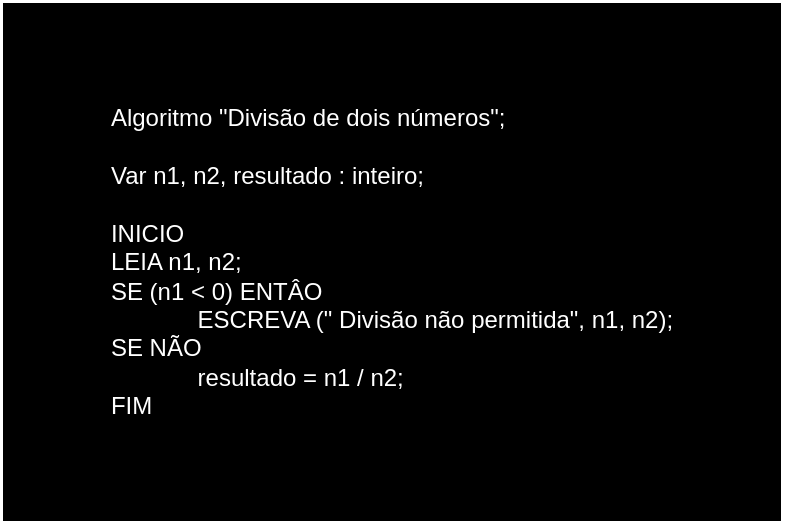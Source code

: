 <mxfile version="21.2.2" type="google">
  <diagram name="Página-1" id="GZs_lFfb3rxmXhTEnVJY">
    <mxGraphModel grid="1" page="1" gridSize="10" guides="1" tooltips="1" connect="1" arrows="1" fold="1" pageScale="1" pageWidth="827" pageHeight="1169" math="0" shadow="0">
      <root>
        <mxCell id="0" />
        <mxCell id="1" parent="0" />
        <mxCell id="XKpVRD6Km1nX05GTDom3-1" value="&lt;div style=&quot;text-align: left;&quot;&gt;&lt;span style=&quot;background-color: initial;&quot;&gt;&lt;font color=&quot;#ffffff&quot;&gt;Algoritmo &quot;Divisão de dois números&quot;;&lt;/font&gt;&lt;/span&gt;&lt;/div&gt;&lt;div style=&quot;text-align: left;&quot;&gt;&lt;font color=&quot;#ffffff&quot;&gt;&lt;br&gt;&lt;/font&gt;&lt;/div&gt;&lt;div style=&quot;text-align: left;&quot;&gt;&lt;span style=&quot;background-color: initial;&quot;&gt;&lt;font color=&quot;#ffffff&quot;&gt;Var n1, n2, resultado : inteiro;&lt;/font&gt;&lt;/span&gt;&lt;/div&gt;&lt;div style=&quot;text-align: left;&quot;&gt;&lt;font color=&quot;#ffffff&quot;&gt;&lt;br&gt;&lt;/font&gt;&lt;/div&gt;&lt;div style=&quot;text-align: left;&quot;&gt;&lt;span style=&quot;background-color: initial;&quot;&gt;&lt;font color=&quot;#ffffff&quot;&gt;INICIO&lt;/font&gt;&lt;/span&gt;&lt;/div&gt;&lt;div style=&quot;text-align: left;&quot;&gt;&lt;span style=&quot;background-color: initial;&quot;&gt;&lt;font color=&quot;#ffffff&quot;&gt;LEIA n1, n2;&lt;/font&gt;&lt;/span&gt;&lt;/div&gt;&lt;div style=&quot;text-align: left;&quot;&gt;&lt;span style=&quot;background-color: initial;&quot;&gt;&lt;font color=&quot;#ffffff&quot;&gt;SE (n1 &amp;lt; 0) ENTÂO&lt;/font&gt;&lt;/span&gt;&lt;/div&gt;&lt;div style=&quot;text-align: right;&quot;&gt;&lt;font color=&quot;#ffffff&quot;&gt;&lt;span style=&quot;background-color: initial;&quot;&gt;&amp;nbsp; &amp;nbsp; &amp;nbsp; &amp;nbsp; &amp;nbsp; &amp;nbsp; &amp;nbsp;ESCREVA (&quot;&lt;/span&gt;&lt;span style=&quot;background-color: initial;&quot;&gt;	&lt;/span&gt;&lt;span style=&quot;background-color: initial;&quot;&gt;Divisão não permitida&quot;, n1, n2);&lt;/span&gt;&lt;/font&gt;&lt;/div&gt;&lt;div style=&quot;text-align: left;&quot;&gt;&lt;span style=&quot;background-color: initial;&quot;&gt;&lt;font color=&quot;#ffffff&quot;&gt;SE NÃO&lt;/font&gt;&lt;/span&gt;&lt;/div&gt;&lt;div style=&quot;text-align: left;&quot;&gt;&lt;font color=&quot;#ffffff&quot;&gt;&lt;span style=&quot;background-color: initial;&quot;&gt;&amp;nbsp; &amp;nbsp; &amp;nbsp; &amp;nbsp; &amp;nbsp; &amp;nbsp; &amp;nbsp;&lt;/span&gt;&lt;span style=&quot;background-color: initial;&quot;&gt;resultado = n1 / n2;&lt;/span&gt;&lt;/font&gt;&lt;/div&gt;&lt;div style=&quot;text-align: left;&quot;&gt;&lt;span style=&quot;background-color: initial;&quot;&gt;&lt;font color=&quot;#ffffff&quot;&gt;FIM&lt;/font&gt;&lt;/span&gt;&lt;/div&gt;" style="text;strokeColor=#FFFFFF;align=center;fillColor=#000000;html=1;verticalAlign=middle;whiteSpace=wrap;rounded=0;" vertex="1" parent="1">
          <mxGeometry width="390" height="260" as="geometry" />
        </mxCell>
      </root>
    </mxGraphModel>
  </diagram>
</mxfile>
